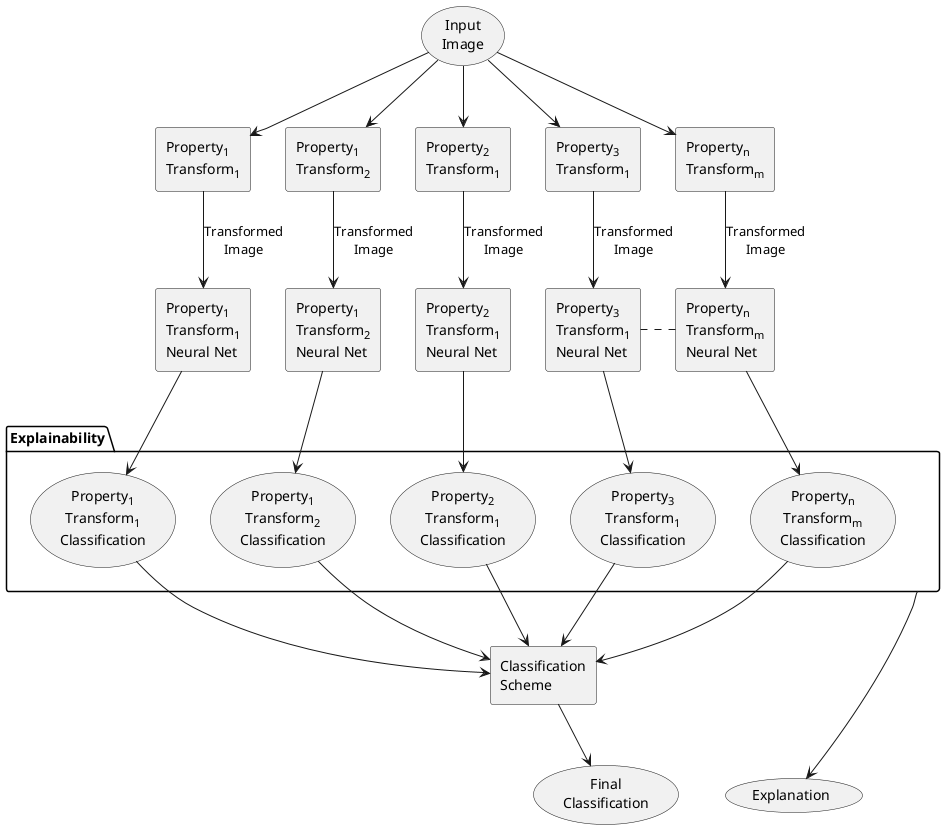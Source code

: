@startuml

skinparam maxactorsize 0

skinparam rectangle {
    BackgroundColor white
    BorderColor white
    shadowing false
}

usecase "Input\nImage" as input

agent "Property<FONT POINT-SIZE='10'><SUB>1</SUB></FONT>\nTransform<FONT POINT-SIZE='10'><SUB>1</SUB></FONT>" as TRANS_1
agent "Property<FONT POINT-SIZE='10'><SUB>1</SUB></FONT>\nTransform<FONT POINT-SIZE='10'><SUB>2</SUB></FONT>" as TRANS_11
agent "Property<FONT POINT-SIZE='10'><SUB>2</SUB></FONT>\nTransform<FONT POINT-SIZE='10'><SUB>1</SUB></FONT>" as TRANS_2
agent "Property<FONT POINT-SIZE='10'><SUB>3</SUB></FONT>\nTransform<FONT POINT-SIZE='10'><SUB>1</SUB></FONT>" as TRANS_3
agent "Property<FONT POINT-SIZE='10'><SUB>n</SUB></FONT>\nTransform<FONT POINT-SIZE='10'><SUB>m</SUB></FONT>" as TRANS_N

input --> TRANS_1
input --> TRANS_11
input --> TRANS_2
input --> TRANS_3
input --> TRANS_N

agent "Property<FONT POINT-SIZE='10'><SUB>1</SUB></FONT>\nTransform<FONT POINT-SIZE='10'><SUB>1</SUB></FONT>\nNeural Net" as XAI_1
agent "Property<FONT POINT-SIZE='10'><SUB>1</SUB></FONT>\nTransform<FONT POINT-SIZE='10'><SUB>2</SUB></FONT>\nNeural Net" as XAI_11
agent "Property<FONT POINT-SIZE='10'><SUB>2</SUB></FONT>\nTransform<FONT POINT-SIZE='10'><SUB>1</SUB></FONT>\nNeural Net" as XAI_2
agent "Property<FONT POINT-SIZE='10'><SUB>3</SUB></FONT>\nTransform<FONT POINT-SIZE='10'><SUB>1</SUB></FONT>\nNeural Net" as XAI_3
agent "Property<FONT POINT-SIZE='10'><SUB>n</SUB></FONT>\nTransform<FONT POINT-SIZE='10'><SUB>m</SUB></FONT>\nNeural Net" as XAI_N

TRANS_1 --> XAI_1 : "Transformed\nImage"
TRANS_11 --> XAI_11 : "Transformed\nImage"
TRANS_2 --> XAI_2 : "Transformed\nImage"
TRANS_3 --> XAI_3 : "Transformed\nImage"
TRANS_N --> XAI_N : "Transformed\nImage"

XAI_1 .[hidden]right. XAI_11
XAI_11 .[hidden]right. XAI_2
XAI_2 .[hidden]right. XAI_3
XAI_3 .right. XAI_N

package "Explainability" as exp {
usecase "Property<FONT POINT-SIZE='10'><SUB>1</SUB></FONT>\nTransform<FONT POINT-SIZE='10'><SUB>1</SUB></FONT>\nClassification" as label_1

usecase "Property<FONT POINT-SIZE='10'><SUB>1</SUB></FONT>\nTransform<FONT POINT-SIZE='10'><SUB>2</SUB></FONT>\nClassification" as label_11

usecase "Property<FONT POINT-SIZE='10'><SUB>2</SUB></FONT>\nTransform<FONT POINT-SIZE='10'><SUB>1</SUB></FONT>\nClassification" as label_2

usecase "Property<FONT POINT-SIZE='10'><SUB>3</SUB></FONT>\nTransform<FONT POINT-SIZE='10'><SUB>1</SUB></FONT>\nClassification" as label_3

usecase "Property<FONT POINT-SIZE='10'><SUB>n</SUB></FONT>\nTransform<FONT POINT-SIZE='10'><SUB>m</SUB></FONT>\nClassification" as label_N
}

XAI_1 --> label_1
XAI_11 --> label_11
XAI_2 --> label_2
XAI_3 --> label_3
XAI_N --> label_N

agent "Classification\nScheme" as cls_sch

label_1 --> cls_sch
label_11 --> cls_sch
label_2 --> cls_sch
label_3 --> cls_sch
label_N --> cls_sch

usecase "Final\nClassification" as final

cls_sch --> final

usecase "Explanation" as explain

exp -down-> explain

final -[hidden]right-- explain

@enduml
